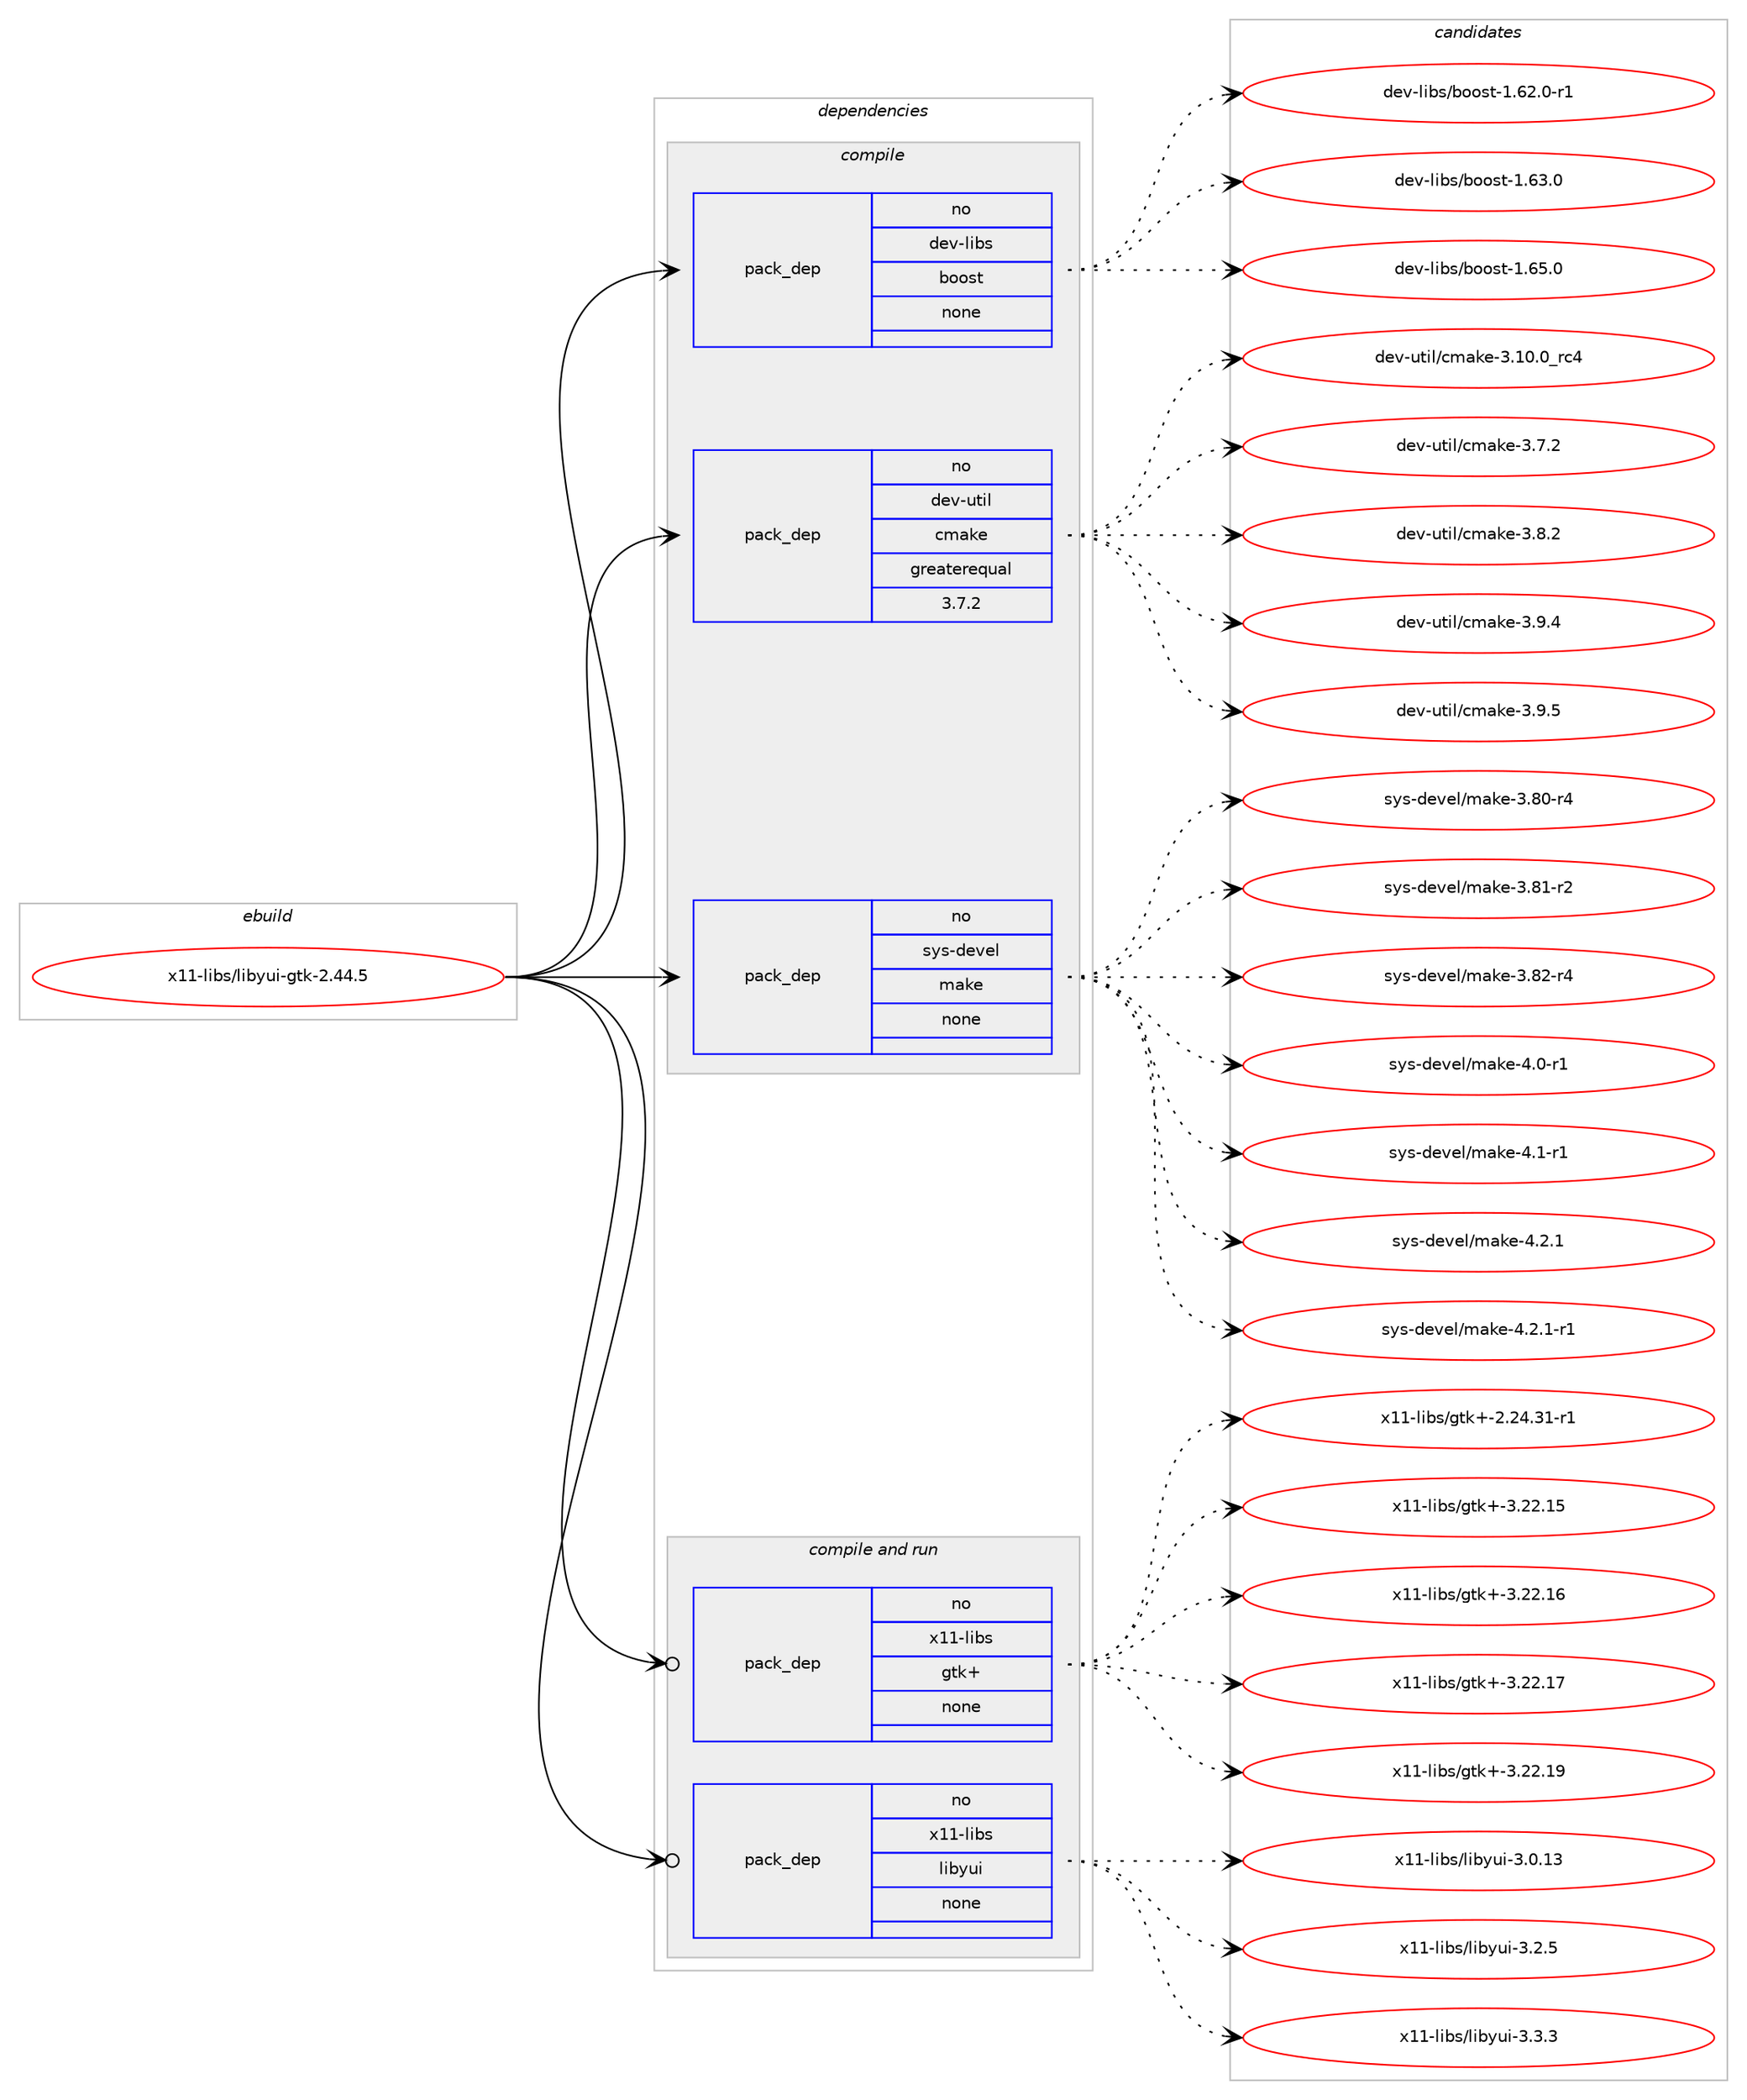 digraph prolog {

# *************
# Graph options
# *************

newrank=true;
concentrate=true;
compound=true;
graph [rankdir=LR,fontname=Helvetica,fontsize=10,ranksep=1.5];#, ranksep=2.5, nodesep=0.2];
edge  [arrowhead=vee];
node  [fontname=Helvetica,fontsize=10];

# **********
# The ebuild
# **********

subgraph cluster_leftcol {
color=gray;
rank=same;
label=<<i>ebuild</i>>;
id [label="x11-libs/libyui-gtk-2.44.5", color=red, width=4, href="../x11-libs/libyui-gtk-2.44.5.svg"];
}

# ****************
# The dependencies
# ****************

subgraph cluster_midcol {
color=gray;
label=<<i>dependencies</i>>;
subgraph cluster_compile {
fillcolor="#eeeeee";
style=filled;
label=<<i>compile</i>>;
subgraph pack387595 {
dependency520110 [label=<<TABLE BORDER="0" CELLBORDER="1" CELLSPACING="0" CELLPADDING="4" WIDTH="220"><TR><TD ROWSPAN="6" CELLPADDING="30">pack_dep</TD></TR><TR><TD WIDTH="110">no</TD></TR><TR><TD>dev-libs</TD></TR><TR><TD>boost</TD></TR><TR><TD>none</TD></TR><TR><TD></TD></TR></TABLE>>, shape=none, color=blue];
}
id:e -> dependency520110:w [weight=20,style="solid",arrowhead="vee"];
subgraph pack387596 {
dependency520111 [label=<<TABLE BORDER="0" CELLBORDER="1" CELLSPACING="0" CELLPADDING="4" WIDTH="220"><TR><TD ROWSPAN="6" CELLPADDING="30">pack_dep</TD></TR><TR><TD WIDTH="110">no</TD></TR><TR><TD>dev-util</TD></TR><TR><TD>cmake</TD></TR><TR><TD>greaterequal</TD></TR><TR><TD>3.7.2</TD></TR></TABLE>>, shape=none, color=blue];
}
id:e -> dependency520111:w [weight=20,style="solid",arrowhead="vee"];
subgraph pack387597 {
dependency520112 [label=<<TABLE BORDER="0" CELLBORDER="1" CELLSPACING="0" CELLPADDING="4" WIDTH="220"><TR><TD ROWSPAN="6" CELLPADDING="30">pack_dep</TD></TR><TR><TD WIDTH="110">no</TD></TR><TR><TD>sys-devel</TD></TR><TR><TD>make</TD></TR><TR><TD>none</TD></TR><TR><TD></TD></TR></TABLE>>, shape=none, color=blue];
}
id:e -> dependency520112:w [weight=20,style="solid",arrowhead="vee"];
}
subgraph cluster_compileandrun {
fillcolor="#eeeeee";
style=filled;
label=<<i>compile and run</i>>;
subgraph pack387598 {
dependency520113 [label=<<TABLE BORDER="0" CELLBORDER="1" CELLSPACING="0" CELLPADDING="4" WIDTH="220"><TR><TD ROWSPAN="6" CELLPADDING="30">pack_dep</TD></TR><TR><TD WIDTH="110">no</TD></TR><TR><TD>x11-libs</TD></TR><TR><TD>gtk+</TD></TR><TR><TD>none</TD></TR><TR><TD></TD></TR></TABLE>>, shape=none, color=blue];
}
id:e -> dependency520113:w [weight=20,style="solid",arrowhead="odotvee"];
subgraph pack387599 {
dependency520114 [label=<<TABLE BORDER="0" CELLBORDER="1" CELLSPACING="0" CELLPADDING="4" WIDTH="220"><TR><TD ROWSPAN="6" CELLPADDING="30">pack_dep</TD></TR><TR><TD WIDTH="110">no</TD></TR><TR><TD>x11-libs</TD></TR><TR><TD>libyui</TD></TR><TR><TD>none</TD></TR><TR><TD></TD></TR></TABLE>>, shape=none, color=blue];
}
id:e -> dependency520114:w [weight=20,style="solid",arrowhead="odotvee"];
}
subgraph cluster_run {
fillcolor="#eeeeee";
style=filled;
label=<<i>run</i>>;
}
}

# **************
# The candidates
# **************

subgraph cluster_choices {
rank=same;
color=gray;
label=<<i>candidates</i>>;

subgraph choice387595 {
color=black;
nodesep=1;
choice10010111845108105981154798111111115116454946545046484511449 [label="dev-libs/boost-1.62.0-r1", color=red, width=4,href="../dev-libs/boost-1.62.0-r1.svg"];
choice1001011184510810598115479811111111511645494654514648 [label="dev-libs/boost-1.63.0", color=red, width=4,href="../dev-libs/boost-1.63.0.svg"];
choice1001011184510810598115479811111111511645494654534648 [label="dev-libs/boost-1.65.0", color=red, width=4,href="../dev-libs/boost-1.65.0.svg"];
dependency520110:e -> choice10010111845108105981154798111111115116454946545046484511449:w [style=dotted,weight="100"];
dependency520110:e -> choice1001011184510810598115479811111111511645494654514648:w [style=dotted,weight="100"];
dependency520110:e -> choice1001011184510810598115479811111111511645494654534648:w [style=dotted,weight="100"];
}
subgraph choice387596 {
color=black;
nodesep=1;
choice1001011184511711610510847991099710710145514649484648951149952 [label="dev-util/cmake-3.10.0_rc4", color=red, width=4,href="../dev-util/cmake-3.10.0_rc4.svg"];
choice10010111845117116105108479910997107101455146554650 [label="dev-util/cmake-3.7.2", color=red, width=4,href="../dev-util/cmake-3.7.2.svg"];
choice10010111845117116105108479910997107101455146564650 [label="dev-util/cmake-3.8.2", color=red, width=4,href="../dev-util/cmake-3.8.2.svg"];
choice10010111845117116105108479910997107101455146574652 [label="dev-util/cmake-3.9.4", color=red, width=4,href="../dev-util/cmake-3.9.4.svg"];
choice10010111845117116105108479910997107101455146574653 [label="dev-util/cmake-3.9.5", color=red, width=4,href="../dev-util/cmake-3.9.5.svg"];
dependency520111:e -> choice1001011184511711610510847991099710710145514649484648951149952:w [style=dotted,weight="100"];
dependency520111:e -> choice10010111845117116105108479910997107101455146554650:w [style=dotted,weight="100"];
dependency520111:e -> choice10010111845117116105108479910997107101455146564650:w [style=dotted,weight="100"];
dependency520111:e -> choice10010111845117116105108479910997107101455146574652:w [style=dotted,weight="100"];
dependency520111:e -> choice10010111845117116105108479910997107101455146574653:w [style=dotted,weight="100"];
}
subgraph choice387597 {
color=black;
nodesep=1;
choice11512111545100101118101108471099710710145514656484511452 [label="sys-devel/make-3.80-r4", color=red, width=4,href="../sys-devel/make-3.80-r4.svg"];
choice11512111545100101118101108471099710710145514656494511450 [label="sys-devel/make-3.81-r2", color=red, width=4,href="../sys-devel/make-3.81-r2.svg"];
choice11512111545100101118101108471099710710145514656504511452 [label="sys-devel/make-3.82-r4", color=red, width=4,href="../sys-devel/make-3.82-r4.svg"];
choice115121115451001011181011084710997107101455246484511449 [label="sys-devel/make-4.0-r1", color=red, width=4,href="../sys-devel/make-4.0-r1.svg"];
choice115121115451001011181011084710997107101455246494511449 [label="sys-devel/make-4.1-r1", color=red, width=4,href="../sys-devel/make-4.1-r1.svg"];
choice115121115451001011181011084710997107101455246504649 [label="sys-devel/make-4.2.1", color=red, width=4,href="../sys-devel/make-4.2.1.svg"];
choice1151211154510010111810110847109971071014552465046494511449 [label="sys-devel/make-4.2.1-r1", color=red, width=4,href="../sys-devel/make-4.2.1-r1.svg"];
dependency520112:e -> choice11512111545100101118101108471099710710145514656484511452:w [style=dotted,weight="100"];
dependency520112:e -> choice11512111545100101118101108471099710710145514656494511450:w [style=dotted,weight="100"];
dependency520112:e -> choice11512111545100101118101108471099710710145514656504511452:w [style=dotted,weight="100"];
dependency520112:e -> choice115121115451001011181011084710997107101455246484511449:w [style=dotted,weight="100"];
dependency520112:e -> choice115121115451001011181011084710997107101455246494511449:w [style=dotted,weight="100"];
dependency520112:e -> choice115121115451001011181011084710997107101455246504649:w [style=dotted,weight="100"];
dependency520112:e -> choice1151211154510010111810110847109971071014552465046494511449:w [style=dotted,weight="100"];
}
subgraph choice387598 {
color=black;
nodesep=1;
choice12049494510810598115471031161074345504650524651494511449 [label="x11-libs/gtk+-2.24.31-r1", color=red, width=4,href="../x11-libs/gtk+-2.24.31-r1.svg"];
choice1204949451081059811547103116107434551465050464953 [label="x11-libs/gtk+-3.22.15", color=red, width=4,href="../x11-libs/gtk+-3.22.15.svg"];
choice1204949451081059811547103116107434551465050464954 [label="x11-libs/gtk+-3.22.16", color=red, width=4,href="../x11-libs/gtk+-3.22.16.svg"];
choice1204949451081059811547103116107434551465050464955 [label="x11-libs/gtk+-3.22.17", color=red, width=4,href="../x11-libs/gtk+-3.22.17.svg"];
choice1204949451081059811547103116107434551465050464957 [label="x11-libs/gtk+-3.22.19", color=red, width=4,href="../x11-libs/gtk+-3.22.19.svg"];
dependency520113:e -> choice12049494510810598115471031161074345504650524651494511449:w [style=dotted,weight="100"];
dependency520113:e -> choice1204949451081059811547103116107434551465050464953:w [style=dotted,weight="100"];
dependency520113:e -> choice1204949451081059811547103116107434551465050464954:w [style=dotted,weight="100"];
dependency520113:e -> choice1204949451081059811547103116107434551465050464955:w [style=dotted,weight="100"];
dependency520113:e -> choice1204949451081059811547103116107434551465050464957:w [style=dotted,weight="100"];
}
subgraph choice387599 {
color=black;
nodesep=1;
choice12049494510810598115471081059812111710545514648464951 [label="x11-libs/libyui-3.0.13", color=red, width=4,href="../x11-libs/libyui-3.0.13.svg"];
choice120494945108105981154710810598121117105455146504653 [label="x11-libs/libyui-3.2.5", color=red, width=4,href="../x11-libs/libyui-3.2.5.svg"];
choice120494945108105981154710810598121117105455146514651 [label="x11-libs/libyui-3.3.3", color=red, width=4,href="../x11-libs/libyui-3.3.3.svg"];
dependency520114:e -> choice12049494510810598115471081059812111710545514648464951:w [style=dotted,weight="100"];
dependency520114:e -> choice120494945108105981154710810598121117105455146504653:w [style=dotted,weight="100"];
dependency520114:e -> choice120494945108105981154710810598121117105455146514651:w [style=dotted,weight="100"];
}
}

}

